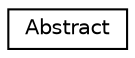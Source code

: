 digraph "Graphical Class Hierarchy"
{
  edge [fontname="Helvetica",fontsize="10",labelfontname="Helvetica",labelfontsize="10"];
  node [fontname="Helvetica",fontsize="10",shape=record];
  rankdir="LR";
  Node0 [label="Abstract",height=0.2,width=0.4,color="black", fillcolor="white", style="filled",URL="$class_abstract.html"];
}
